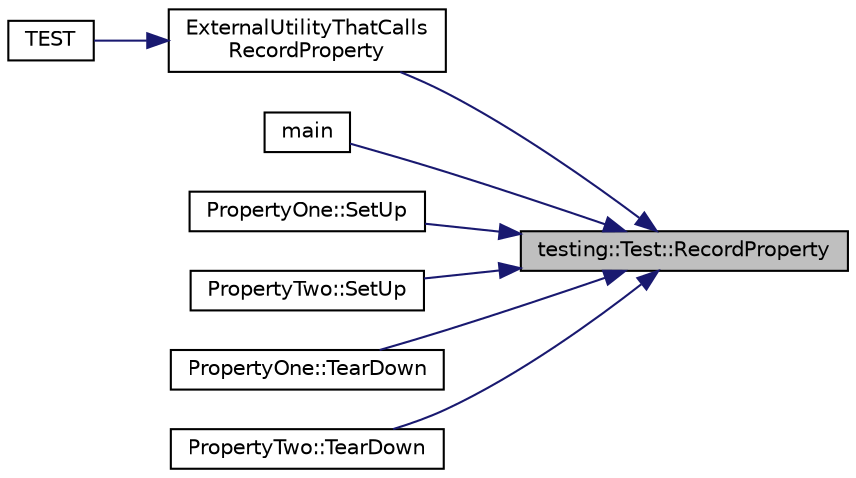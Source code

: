 digraph "testing::Test::RecordProperty"
{
 // LATEX_PDF_SIZE
  bgcolor="transparent";
  edge [fontname="Helvetica",fontsize="10",labelfontname="Helvetica",labelfontsize="10"];
  node [fontname="Helvetica",fontsize="10",shape=record];
  rankdir="RL";
  Node1 [label="testing::Test::RecordProperty",height=0.2,width=0.4,color="black", fillcolor="grey75", style="filled", fontcolor="black",tooltip=" "];
  Node1 -> Node2 [dir="back",color="midnightblue",fontsize="10",style="solid",fontname="Helvetica"];
  Node2 [label="ExternalUtilityThatCalls\lRecordProperty",height=0.2,width=0.4,color="black",URL="$gtest__xml__output__unittest___8cc.html#a8a5eb3769c1d7482bf69f3a03862c6a6",tooltip=" "];
  Node2 -> Node3 [dir="back",color="midnightblue",fontsize="10",style="solid",fontname="Helvetica"];
  Node3 [label="TEST",height=0.2,width=0.4,color="black",URL="$gtest__xml__output__unittest___8cc.html#abe7f5c93beecd6501a7b6ccf838f5b10",tooltip=" "];
  Node1 -> Node4 [dir="back",color="midnightblue",fontsize="10",style="solid",fontname="Helvetica"];
  Node4 [label="main",height=0.2,width=0.4,color="black",URL="$gtest__xml__output__unittest___8cc.html#a3c04138a5bfe5d72780bb7e82a18e627",tooltip=" "];
  Node1 -> Node5 [dir="back",color="midnightblue",fontsize="10",style="solid",fontname="Helvetica"];
  Node5 [label="PropertyOne::SetUp",height=0.2,width=0.4,color="black",URL="$classPropertyOne.html#a0a31b0c199b14438b9cfbd27645aa542",tooltip=" "];
  Node1 -> Node6 [dir="back",color="midnightblue",fontsize="10",style="solid",fontname="Helvetica"];
  Node6 [label="PropertyTwo::SetUp",height=0.2,width=0.4,color="black",URL="$classPropertyTwo.html#a88216ddb0ed17e58c9f974a743208fca",tooltip=" "];
  Node1 -> Node7 [dir="back",color="midnightblue",fontsize="10",style="solid",fontname="Helvetica"];
  Node7 [label="PropertyOne::TearDown",height=0.2,width=0.4,color="black",URL="$classPropertyOne.html#a0a9a054682c28e32d6b3007e966a1aaf",tooltip=" "];
  Node1 -> Node8 [dir="back",color="midnightblue",fontsize="10",style="solid",fontname="Helvetica"];
  Node8 [label="PropertyTwo::TearDown",height=0.2,width=0.4,color="black",URL="$classPropertyTwo.html#a8c2b36ef29249c5654f13bf8f504236a",tooltip=" "];
}
